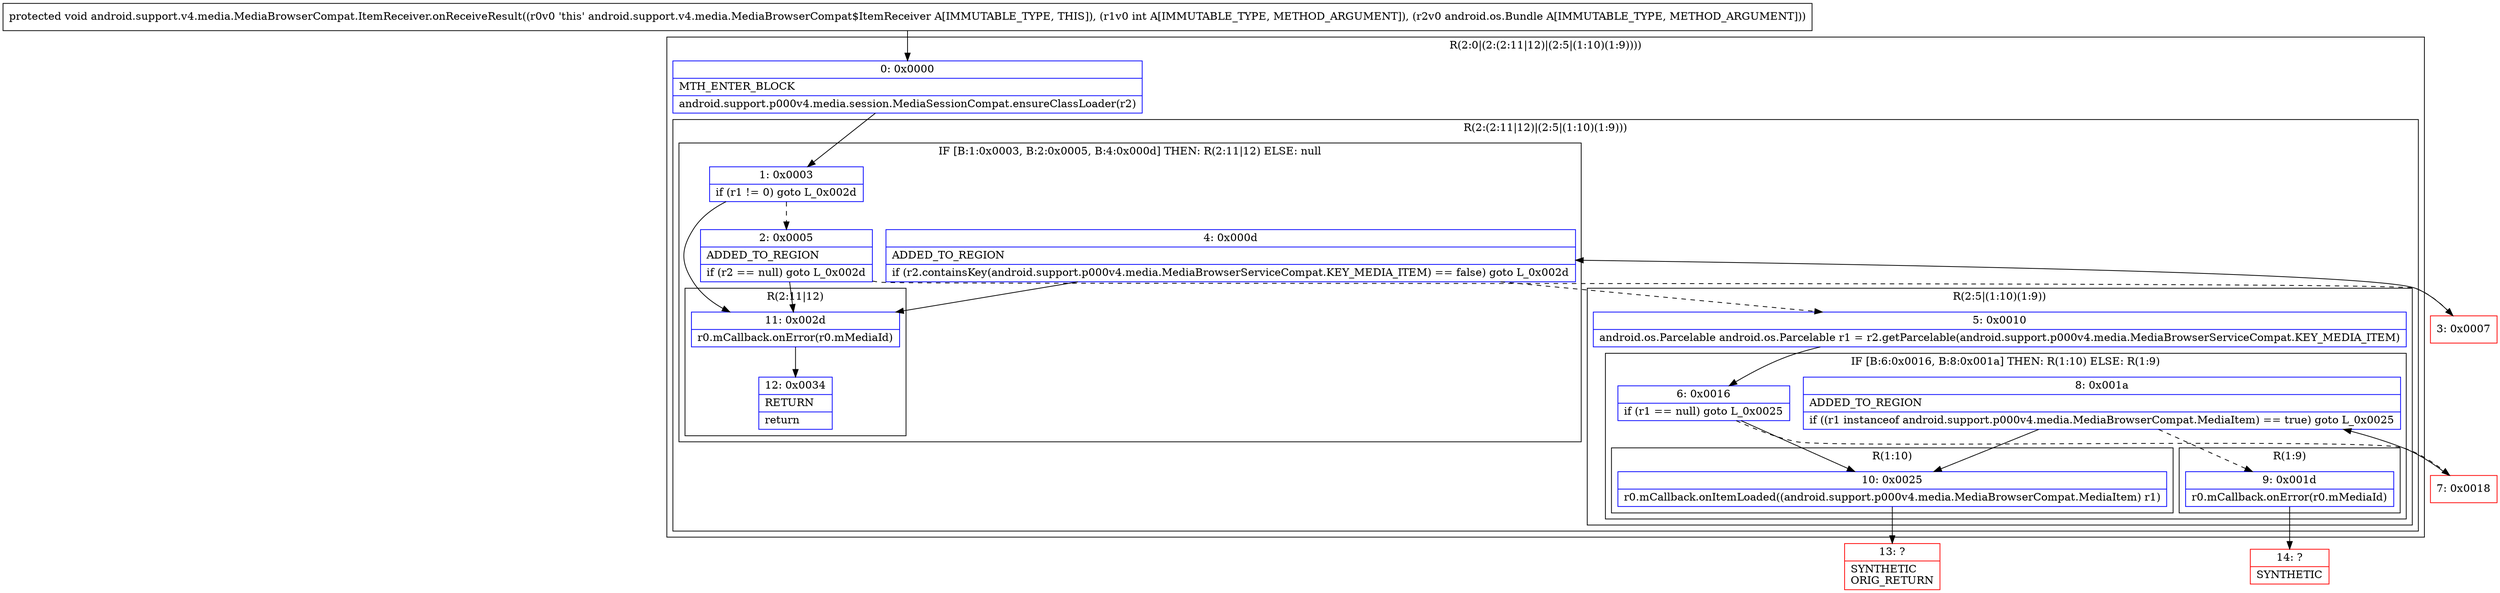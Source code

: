 digraph "CFG forandroid.support.v4.media.MediaBrowserCompat.ItemReceiver.onReceiveResult(ILandroid\/os\/Bundle;)V" {
subgraph cluster_Region_1660492418 {
label = "R(2:0|(2:(2:11|12)|(2:5|(1:10)(1:9))))";
node [shape=record,color=blue];
Node_0 [shape=record,label="{0\:\ 0x0000|MTH_ENTER_BLOCK\l|android.support.p000v4.media.session.MediaSessionCompat.ensureClassLoader(r2)\l}"];
subgraph cluster_Region_938472502 {
label = "R(2:(2:11|12)|(2:5|(1:10)(1:9)))";
node [shape=record,color=blue];
subgraph cluster_IfRegion_1045584870 {
label = "IF [B:1:0x0003, B:2:0x0005, B:4:0x000d] THEN: R(2:11|12) ELSE: null";
node [shape=record,color=blue];
Node_1 [shape=record,label="{1\:\ 0x0003|if (r1 != 0) goto L_0x002d\l}"];
Node_2 [shape=record,label="{2\:\ 0x0005|ADDED_TO_REGION\l|if (r2 == null) goto L_0x002d\l}"];
Node_4 [shape=record,label="{4\:\ 0x000d|ADDED_TO_REGION\l|if (r2.containsKey(android.support.p000v4.media.MediaBrowserServiceCompat.KEY_MEDIA_ITEM) == false) goto L_0x002d\l}"];
subgraph cluster_Region_760171012 {
label = "R(2:11|12)";
node [shape=record,color=blue];
Node_11 [shape=record,label="{11\:\ 0x002d|r0.mCallback.onError(r0.mMediaId)\l}"];
Node_12 [shape=record,label="{12\:\ 0x0034|RETURN\l|return\l}"];
}
}
subgraph cluster_Region_585874562 {
label = "R(2:5|(1:10)(1:9))";
node [shape=record,color=blue];
Node_5 [shape=record,label="{5\:\ 0x0010|android.os.Parcelable android.os.Parcelable r1 = r2.getParcelable(android.support.p000v4.media.MediaBrowserServiceCompat.KEY_MEDIA_ITEM)\l}"];
subgraph cluster_IfRegion_725429167 {
label = "IF [B:6:0x0016, B:8:0x001a] THEN: R(1:10) ELSE: R(1:9)";
node [shape=record,color=blue];
Node_6 [shape=record,label="{6\:\ 0x0016|if (r1 == null) goto L_0x0025\l}"];
Node_8 [shape=record,label="{8\:\ 0x001a|ADDED_TO_REGION\l|if ((r1 instanceof android.support.p000v4.media.MediaBrowserCompat.MediaItem) == true) goto L_0x0025\l}"];
subgraph cluster_Region_250113254 {
label = "R(1:10)";
node [shape=record,color=blue];
Node_10 [shape=record,label="{10\:\ 0x0025|r0.mCallback.onItemLoaded((android.support.p000v4.media.MediaBrowserCompat.MediaItem) r1)\l}"];
}
subgraph cluster_Region_130578469 {
label = "R(1:9)";
node [shape=record,color=blue];
Node_9 [shape=record,label="{9\:\ 0x001d|r0.mCallback.onError(r0.mMediaId)\l}"];
}
}
}
}
}
Node_3 [shape=record,color=red,label="{3\:\ 0x0007}"];
Node_7 [shape=record,color=red,label="{7\:\ 0x0018}"];
Node_13 [shape=record,color=red,label="{13\:\ ?|SYNTHETIC\lORIG_RETURN\l}"];
Node_14 [shape=record,color=red,label="{14\:\ ?|SYNTHETIC\l}"];
MethodNode[shape=record,label="{protected void android.support.v4.media.MediaBrowserCompat.ItemReceiver.onReceiveResult((r0v0 'this' android.support.v4.media.MediaBrowserCompat$ItemReceiver A[IMMUTABLE_TYPE, THIS]), (r1v0 int A[IMMUTABLE_TYPE, METHOD_ARGUMENT]), (r2v0 android.os.Bundle A[IMMUTABLE_TYPE, METHOD_ARGUMENT])) }"];
MethodNode -> Node_0;
Node_0 -> Node_1;
Node_1 -> Node_2[style=dashed];
Node_1 -> Node_11;
Node_2 -> Node_3[style=dashed];
Node_2 -> Node_11;
Node_4 -> Node_5[style=dashed];
Node_4 -> Node_11;
Node_11 -> Node_12;
Node_5 -> Node_6;
Node_6 -> Node_7[style=dashed];
Node_6 -> Node_10;
Node_8 -> Node_9[style=dashed];
Node_8 -> Node_10;
Node_10 -> Node_13;
Node_9 -> Node_14;
Node_3 -> Node_4;
Node_7 -> Node_8;
}

